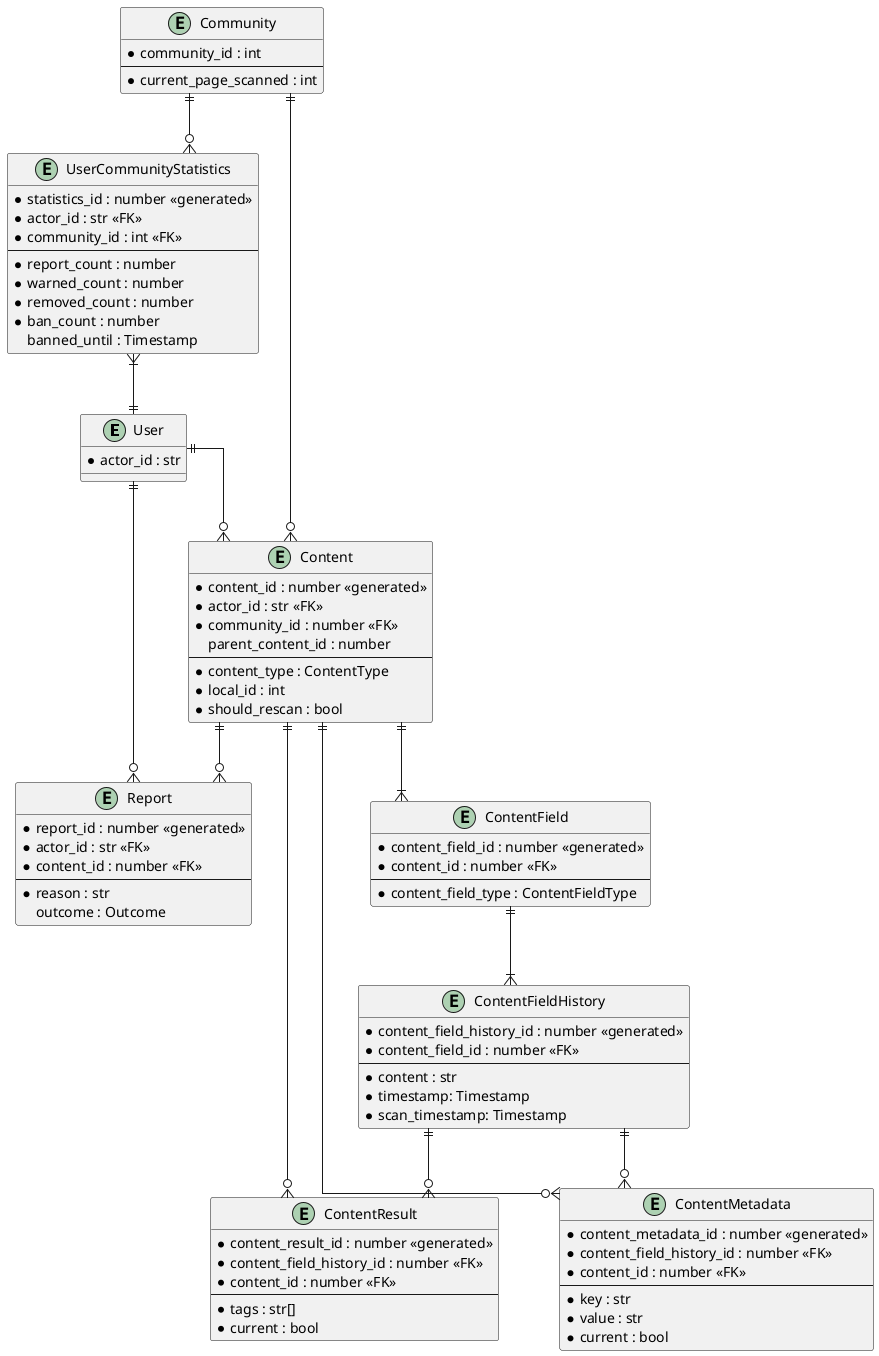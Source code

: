 @startuml ie
skinparam linetype ortho

entity User {
    * actor_id : str
}

entity Community {
    * community_id : int
    ---
    * current_page_scanned : int
}

entity UserCommunityStatistics {
    * statistics_id : number <<generated>>
    * actor_id : str <<FK>>
    * community_id : int <<FK>>
    ---
    * report_count : number
    * warned_count : number
    * removed_count : number
    * ban_count : number
    banned_until : Timestamp
}

entity Content {
    * content_id : number <<generated>>
    * actor_id : str <<FK>>
    * community_id : number <<FK>>
    parent_content_id : number
    ---
    * content_type : ContentType
    * local_id : int
    * should_rescan : bool
}

entity ContentField {
    * content_field_id : number <<generated>>
    * content_id : number <<FK>>
    ---
    * content_field_type : ContentFieldType
}

entity ContentFieldHistory {
    * content_field_history_id : number <<generated>>
    * content_field_id : number <<FK>>
    ---
    * content : str
    * timestamp: Timestamp
    * scan_timestamp: Timestamp
}

entity ContentResult {
    * content_result_id : number <<generated>>
    * content_field_history_id : number <<FK>>
    * content_id : number <<FK>>
    ---
    * tags : str[]
    * current : bool
}

entity ContentMetadata {
    * content_metadata_id : number <<generated>>
    * content_field_history_id : number <<FK>>
    * content_id : number <<FK>>
    ---
    * key : str
    * value : str
    * current : bool
}

entity Report {
    * report_id : number <<generated>>
    * actor_id : str <<FK>>
    * content_id : number <<FK>>
    ---
    * reason : str
    outcome : Outcome
}

User ||-u-|{ UserCommunityStatistics
User ||--o{ Report
User ||--o{ Content
Community ||--o{ UserCommunityStatistics
Community ||--o{ Content
Content ||--o{ Report
Content ||--|{ ContentField
Content ||--o{ ContentResult
Content ||--o{ ContentMetadata
ContentField ||--|{ ContentFieldHistory
ContentFieldHistory ||--o{ ContentResult
ContentFieldHistory ||--o{ ContentMetadata
@enduml